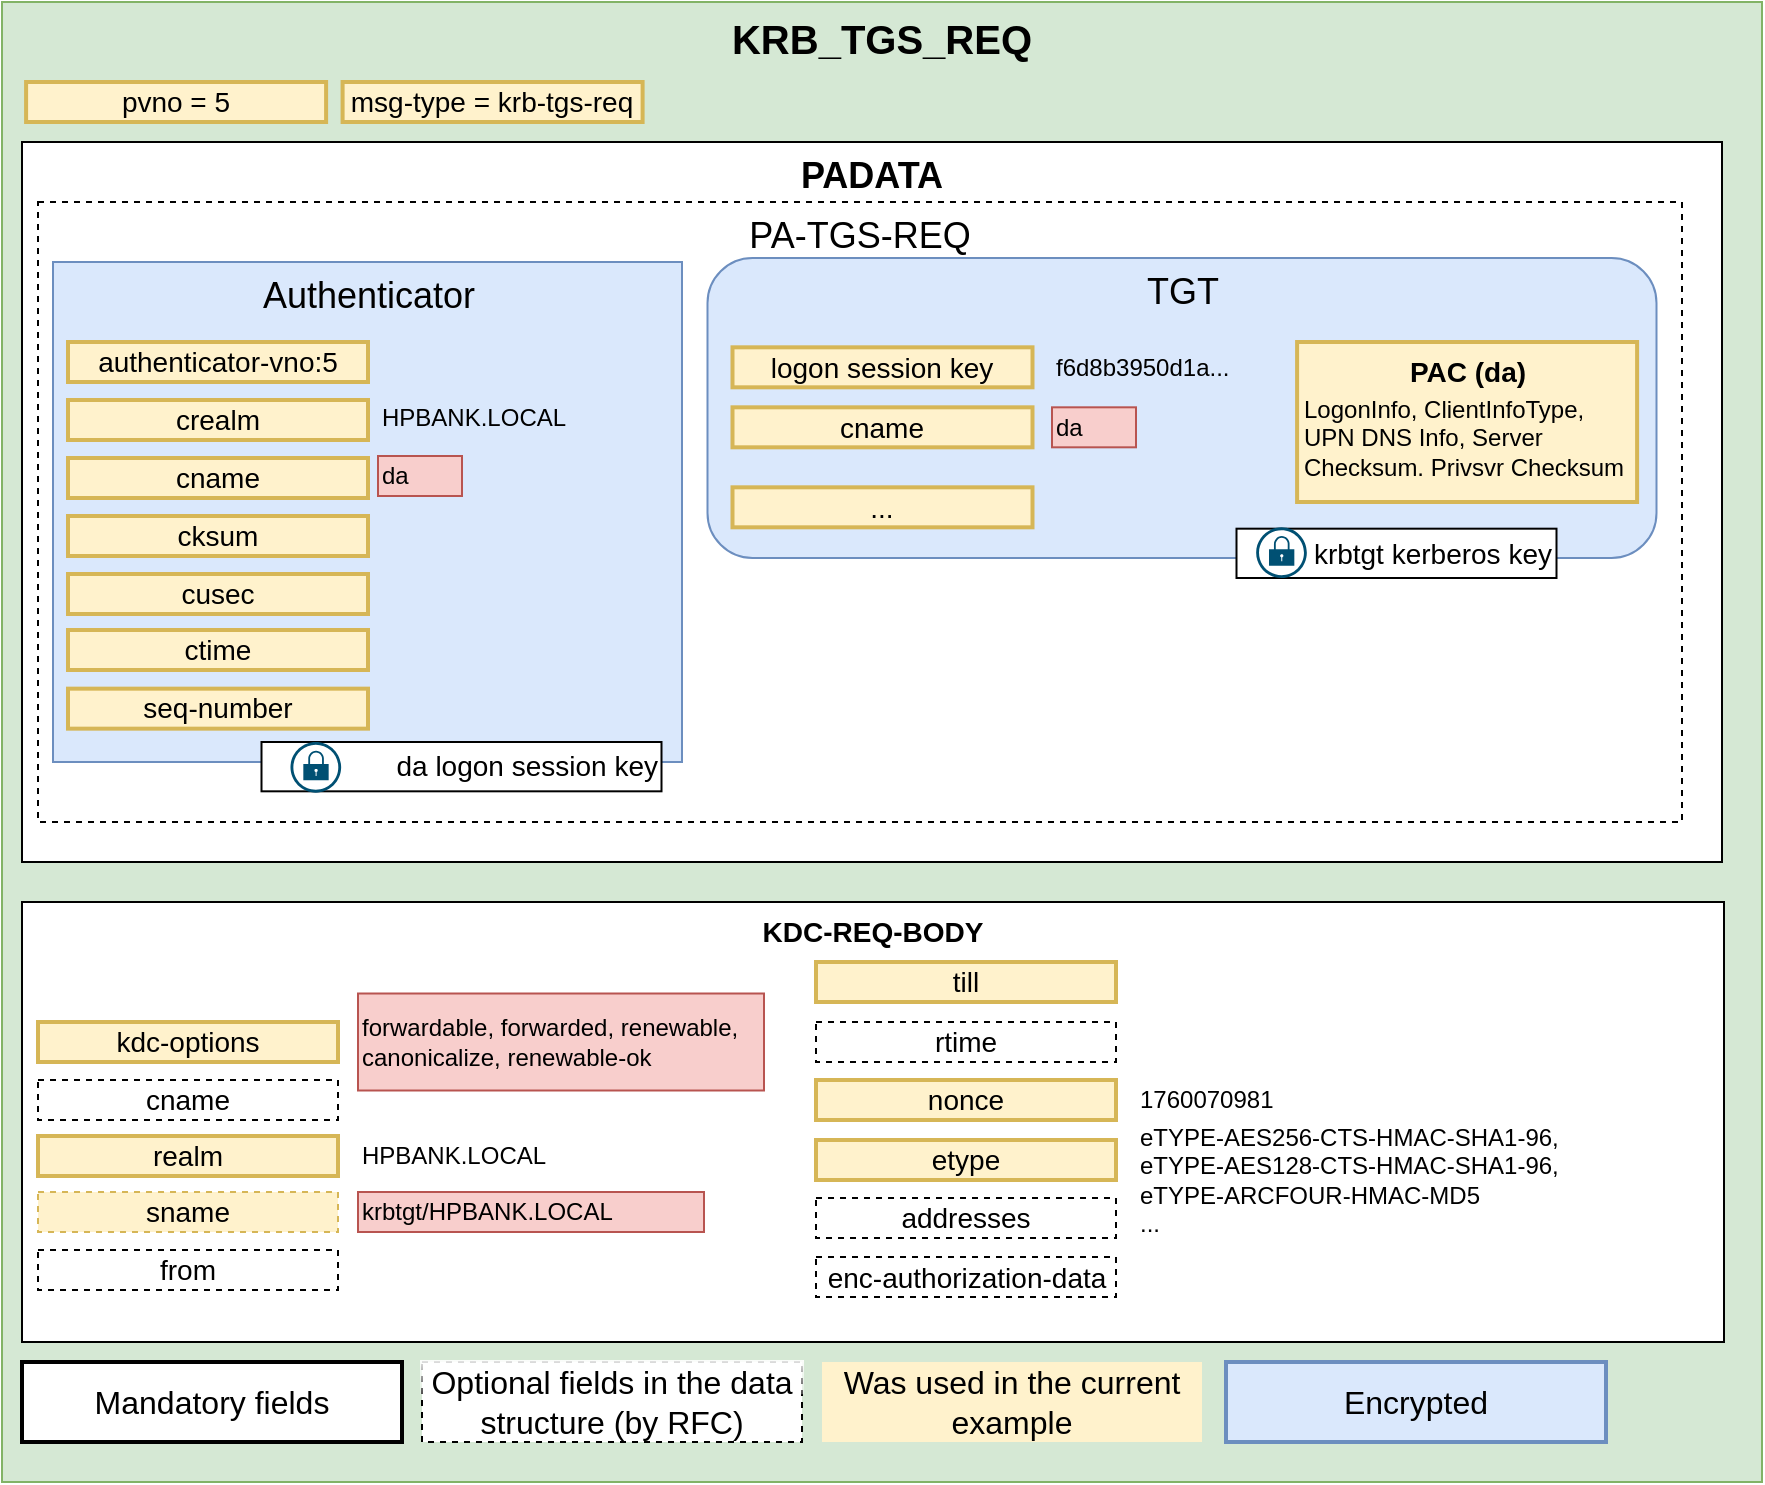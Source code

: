 <mxfile version="20.8.16" type="device"><diagram id="N02soGrRtOyZanOMdubN" name="Страница 1"><mxGraphModel dx="1451" dy="818" grid="1" gridSize="10" guides="1" tooltips="1" connect="1" arrows="1" fold="1" page="1" pageScale="1" pageWidth="827" pageHeight="1169" math="0" shadow="0"><root><mxCell id="0"/><mxCell id="1" parent="0"/><mxCell id="ev14uYIgox7HySIXr9Gj-22" value="KRB_TGS_REQ" style="rounded=0;whiteSpace=wrap;html=1;shadow=0;fontSize=20;fillColor=#d5e8d4;strokeColor=#82b366;verticalAlign=top;fontStyle=1" parent="1" vertex="1"><mxGeometry x="30" y="30" width="880" height="740" as="geometry"/></mxCell><mxCell id="qLcajK9TCWpP67K81OmP-1" value="PADATA" style="rounded=0;whiteSpace=wrap;html=1;fontSize=18;verticalAlign=top;fontStyle=1" parent="1" vertex="1"><mxGeometry x="40" y="100" width="850" height="360" as="geometry"/></mxCell><mxCell id="ev14uYIgox7HySIXr9Gj-2" value="KDC-REQ-BODY" style="rounded=0;whiteSpace=wrap;html=1;fontSize=14;verticalAlign=top;fontStyle=1" parent="1" vertex="1"><mxGeometry x="40" y="480" width="851" height="220" as="geometry"/></mxCell><mxCell id="ev14uYIgox7HySIXr9Gj-9" value="&lt;font style=&quot;font-size: 14px;&quot;&gt;kdc-options&lt;/font&gt;" style="rounded=0;whiteSpace=wrap;html=1;fontSize=14;strokeWidth=2;fillColor=#fff2cc;strokeColor=#d6b656;" parent="1" vertex="1"><mxGeometry x="48" y="540" width="150" height="20" as="geometry"/></mxCell><mxCell id="ev14uYIgox7HySIXr9Gj-10" value="&lt;font style=&quot;font-size: 14px;&quot;&gt;cname&lt;/font&gt;" style="rounded=0;whiteSpace=wrap;html=1;fontSize=14;dashed=1;" parent="1" vertex="1"><mxGeometry x="48" y="569" width="150" height="20" as="geometry"/></mxCell><mxCell id="ev14uYIgox7HySIXr9Gj-11" value="&lt;font style=&quot;font-size: 14px;&quot;&gt;realm&lt;/font&gt;" style="rounded=0;whiteSpace=wrap;html=1;fontSize=14;strokeWidth=2;fillColor=#fff2cc;strokeColor=#d6b656;" parent="1" vertex="1"><mxGeometry x="48" y="597" width="150" height="20" as="geometry"/></mxCell><mxCell id="ev14uYIgox7HySIXr9Gj-12" value="&lt;font style=&quot;font-size: 14px;&quot;&gt;sname&lt;/font&gt;" style="rounded=0;whiteSpace=wrap;html=1;fontSize=14;dashed=1;fillColor=#fff2cc;strokeColor=#d6b656;" parent="1" vertex="1"><mxGeometry x="48" y="625" width="150" height="20" as="geometry"/></mxCell><mxCell id="ev14uYIgox7HySIXr9Gj-13" value="&lt;font style=&quot;font-size: 14px;&quot;&gt;from&lt;/font&gt;" style="rounded=0;whiteSpace=wrap;html=1;fontSize=14;dashed=1;" parent="1" vertex="1"><mxGeometry x="48" y="654" width="150" height="20" as="geometry"/></mxCell><mxCell id="ev14uYIgox7HySIXr9Gj-14" value="&lt;font style=&quot;font-size: 14px;&quot;&gt;till&lt;/font&gt;" style="rounded=0;whiteSpace=wrap;html=1;fontSize=14;strokeWidth=2;fillColor=#fff2cc;strokeColor=#d6b656;" parent="1" vertex="1"><mxGeometry x="437" y="510" width="150" height="20" as="geometry"/></mxCell><mxCell id="ev14uYIgox7HySIXr9Gj-16" value="&lt;font style=&quot;font-size: 14px;&quot;&gt;rtime&lt;/font&gt;" style="rounded=0;whiteSpace=wrap;html=1;fontSize=14;dashed=1;" parent="1" vertex="1"><mxGeometry x="437" y="540" width="150" height="20" as="geometry"/></mxCell><mxCell id="ev14uYIgox7HySIXr9Gj-17" value="&lt;font style=&quot;font-size: 14px;&quot;&gt;nonce&lt;/font&gt;" style="rounded=0;whiteSpace=wrap;html=1;fontSize=14;strokeWidth=2;fillColor=#fff2cc;strokeColor=#d6b656;" parent="1" vertex="1"><mxGeometry x="437" y="569" width="150" height="20" as="geometry"/></mxCell><mxCell id="ev14uYIgox7HySIXr9Gj-18" value="&lt;font style=&quot;font-size: 14px;&quot;&gt;etype&lt;/font&gt;" style="rounded=0;whiteSpace=wrap;html=1;fontSize=14;strokeWidth=2;fillColor=#fff2cc;strokeColor=#d6b656;" parent="1" vertex="1"><mxGeometry x="437" y="599" width="150" height="20" as="geometry"/></mxCell><mxCell id="ev14uYIgox7HySIXr9Gj-19" value="&lt;font style=&quot;font-size: 14px;&quot;&gt;addresses&lt;/font&gt;" style="rounded=0;whiteSpace=wrap;html=1;fontSize=14;dashed=1;" parent="1" vertex="1"><mxGeometry x="437" y="628" width="150" height="20" as="geometry"/></mxCell><mxCell id="ev14uYIgox7HySIXr9Gj-20" value="&lt;font style=&quot;font-size: 14px;&quot;&gt;enc-authorization-data&lt;/font&gt;" style="rounded=0;html=1;fontSize=14;dashed=1;fillColor=none;strokeColor=default;" parent="1" vertex="1"><mxGeometry x="437" y="657.5" width="150" height="20" as="geometry"/></mxCell><mxCell id="qLcajK9TCWpP67K81OmP-5" value="forwardable, forwarded, renewable, canonicalize, renewable-ok" style="text;html=1;strokeColor=#b85450;fillColor=#f8cecc;align=left;verticalAlign=middle;whiteSpace=wrap;rounded=0;fontSize=12;" parent="1" vertex="1"><mxGeometry x="208" y="525.75" width="203" height="48.5" as="geometry"/></mxCell><mxCell id="qLcajK9TCWpP67K81OmP-7" value="HPBANK.LOCAL" style="text;html=1;strokeColor=none;fillColor=none;align=left;verticalAlign=middle;whiteSpace=wrap;rounded=0;fontSize=12;" parent="1" vertex="1"><mxGeometry x="208" y="597" width="140" height="20" as="geometry"/></mxCell><mxCell id="qLcajK9TCWpP67K81OmP-12" value="1760070981" style="text;html=1;strokeColor=none;fillColor=none;align=left;verticalAlign=middle;whiteSpace=wrap;rounded=0;fontSize=12;" parent="1" vertex="1"><mxGeometry x="597" y="569" width="140" height="20" as="geometry"/></mxCell><mxCell id="qLcajK9TCWpP67K81OmP-13" value="eTYPE-AES256-CTS-HMAC-SHA1-96,&amp;nbsp;&lt;br&gt;eTYPE-AES128-CTS-HMAC-SHA1-96, eTYPE-ARCFOUR-HMAC-MD5&lt;br&gt;..." style="text;whiteSpace=wrap;html=1;fontSize=12;" parent="1" vertex="1"><mxGeometry x="597" y="584" width="220" height="61" as="geometry"/></mxCell><mxCell id="qLcajK9TCWpP67K81OmP-15" value="&lt;font style=&quot;font-size: 18px;&quot;&gt;PA-TGS-REQ&lt;/font&gt;" style="text;whiteSpace=wrap;html=1;fontSize=16;strokeColor=default;dashed=1;align=center;verticalAlign=top;" parent="1" vertex="1"><mxGeometry x="48" y="130" width="822" height="310" as="geometry"/></mxCell><mxCell id="o_5ndfhMjhnVo2dNh8Ws-1" value="&lt;font style=&quot;font-size: 14px;&quot;&gt;pvno =&amp;nbsp;&lt;/font&gt;5" style="rounded=0;whiteSpace=wrap;html=1;fontSize=14;strokeWidth=2;fillColor=#fff2cc;strokeColor=#d6b656;" parent="1" vertex="1"><mxGeometry x="42.05" y="70" width="150" height="20" as="geometry"/></mxCell><mxCell id="o_5ndfhMjhnVo2dNh8Ws-2" value="&lt;font style=&quot;font-size: 14px;&quot;&gt;msg-type = krb-tgs-req&lt;/font&gt;" style="rounded=0;whiteSpace=wrap;html=1;fontSize=14;strokeWidth=2;fillColor=#fff2cc;strokeColor=#d6b656;" parent="1" vertex="1"><mxGeometry x="200.3" y="70" width="150" height="20" as="geometry"/></mxCell><mxCell id="o_5ndfhMjhnVo2dNh8Ws-11" value="&lt;font style=&quot;font-size: 18px;&quot;&gt;Authenticator&lt;/font&gt;" style="rounded=0;whiteSpace=wrap;html=1;labelBorderColor=none;strokeColor=#6c8ebf;verticalAlign=top;fillColor=#dae8fc;fontSize=18;" parent="1" vertex="1"><mxGeometry x="55.5" y="160" width="314.5" height="250" as="geometry"/></mxCell><mxCell id="o_5ndfhMjhnVo2dNh8Ws-12" value="da logon session key" style="rounded=0;whiteSpace=wrap;html=1;shadow=0;fontSize=14;fillColor=default;gradientColor=none;align=right;" parent="1" vertex="1"><mxGeometry x="159.75" y="400" width="200" height="24.66" as="geometry"/></mxCell><mxCell id="o_5ndfhMjhnVo2dNh8Ws-13" value="" style="sketch=0;points=[[0.5,0,0],[1,0.5,0],[0.5,1,0],[0,0.5,0],[0.145,0.145,0],[0.856,0.145,0],[0.855,0.856,0],[0.145,0.855,0]];verticalLabelPosition=bottom;html=1;verticalAlign=top;aspect=fixed;align=center;pointerEvents=1;shape=mxgraph.cisco19.lock;fillColor=#005073;strokeColor=none;gradientColor=none;shadow=0;fontSize=14;" parent="1" vertex="1"><mxGeometry x="174.24" y="400" width="25.34" height="25.34" as="geometry"/></mxCell><mxCell id="o_5ndfhMjhnVo2dNh8Ws-15" value="&lt;font style=&quot;font-size: 14px;&quot;&gt;authenticator-vno:5&lt;/font&gt;" style="rounded=0;whiteSpace=wrap;html=1;fontSize=14;strokeWidth=2;fillColor=#fff2cc;strokeColor=#d6b656;" parent="1" vertex="1"><mxGeometry x="63" y="200" width="150" height="20" as="geometry"/></mxCell><mxCell id="o_5ndfhMjhnVo2dNh8Ws-16" value="&lt;font style=&quot;font-size: 14px;&quot;&gt;crealm&lt;/font&gt;" style="rounded=0;whiteSpace=wrap;html=1;fontSize=14;strokeWidth=2;fillColor=#fff2cc;strokeColor=#d6b656;" parent="1" vertex="1"><mxGeometry x="63" y="229" width="150" height="20" as="geometry"/></mxCell><mxCell id="o_5ndfhMjhnVo2dNh8Ws-17" value="&lt;font style=&quot;font-size: 14px;&quot;&gt;cname&lt;/font&gt;" style="rounded=0;whiteSpace=wrap;html=1;fontSize=14;strokeWidth=2;fillColor=#fff2cc;strokeColor=#d6b656;" parent="1" vertex="1"><mxGeometry x="63" y="258" width="150" height="20" as="geometry"/></mxCell><mxCell id="o_5ndfhMjhnVo2dNh8Ws-18" value="&lt;font style=&quot;font-size: 14px;&quot;&gt;cksum&lt;/font&gt;" style="rounded=0;whiteSpace=wrap;html=1;fontSize=14;strokeWidth=2;fillColor=#fff2cc;strokeColor=#d6b656;" parent="1" vertex="1"><mxGeometry x="63" y="287" width="150" height="20" as="geometry"/></mxCell><mxCell id="o_5ndfhMjhnVo2dNh8Ws-19" value="&lt;font style=&quot;font-size: 14px;&quot;&gt;cusec&lt;/font&gt;" style="rounded=0;whiteSpace=wrap;html=1;fontSize=14;strokeWidth=2;fillColor=#fff2cc;strokeColor=#d6b656;" parent="1" vertex="1"><mxGeometry x="63" y="316" width="150" height="20" as="geometry"/></mxCell><mxCell id="o_5ndfhMjhnVo2dNh8Ws-20" value="&lt;font style=&quot;font-size: 14px;&quot;&gt;ctime&lt;/font&gt;" style="rounded=0;whiteSpace=wrap;html=1;fontSize=14;strokeWidth=2;labelBackgroundColor=none;fillColor=#fff2cc;strokeColor=#d6b656;" parent="1" vertex="1"><mxGeometry x="63" y="344" width="150" height="20" as="geometry"/></mxCell><mxCell id="o_5ndfhMjhnVo2dNh8Ws-21" value="&lt;font style=&quot;font-size: 14px;&quot;&gt;seq-number&lt;/font&gt;" style="rounded=0;whiteSpace=wrap;html=1;fontSize=14;strokeWidth=2;fillColor=#fff2cc;strokeColor=#d6b656;" parent="1" vertex="1"><mxGeometry x="63" y="373.33" width="150" height="20" as="geometry"/></mxCell><mxCell id="o_5ndfhMjhnVo2dNh8Ws-9" value="TGT" style="rounded=1;whiteSpace=wrap;html=1;labelBorderColor=none;strokeColor=#6c8ebf;verticalAlign=top;fillColor=#dae8fc;fontSize=18;" parent="1" vertex="1"><mxGeometry x="382.75" y="158" width="474.5" height="150" as="geometry"/></mxCell><mxCell id="ev14uYIgox7HySIXr9Gj-8" value="krbtgt kerberos key" style="rounded=0;whiteSpace=wrap;html=1;shadow=0;fontSize=14;fillColor=default;gradientColor=none;align=right;" parent="1" vertex="1"><mxGeometry x="647.25" y="293.34" width="160" height="24.66" as="geometry"/></mxCell><mxCell id="ev14uYIgox7HySIXr9Gj-4" value="" style="sketch=0;points=[[0.5,0,0],[1,0.5,0],[0.5,1,0],[0,0.5,0],[0.145,0.145,0],[0.856,0.145,0],[0.855,0.856,0],[0.145,0.855,0]];verticalLabelPosition=bottom;html=1;verticalAlign=top;aspect=fixed;align=center;pointerEvents=1;shape=mxgraph.cisco19.lock;fillColor=#005073;strokeColor=none;gradientColor=none;shadow=0;fontSize=14;" parent="1" vertex="1"><mxGeometry x="657.08" y="292.66" width="25.339" height="25.339" as="geometry"/></mxCell><mxCell id="o_5ndfhMjhnVo2dNh8Ws-23" value="HPBANK.LOCAL" style="text;html=1;strokeColor=none;fillColor=none;align=left;verticalAlign=middle;whiteSpace=wrap;rounded=0;fontSize=12;" parent="1" vertex="1"><mxGeometry x="218" y="228" width="249" height="20" as="geometry"/></mxCell><mxCell id="o_5ndfhMjhnVo2dNh8Ws-24" value="da" style="text;html=1;strokeColor=#b85450;fillColor=#f8cecc;align=left;verticalAlign=middle;whiteSpace=wrap;rounded=0;fontSize=12;" parent="1" vertex="1"><mxGeometry x="218" y="257" width="42" height="20" as="geometry"/></mxCell><mxCell id="o_5ndfhMjhnVo2dNh8Ws-35" value="krbtgt/HPBANK.LOCAL" style="text;html=1;strokeColor=#b85450;fillColor=#f8cecc;align=left;verticalAlign=middle;whiteSpace=wrap;rounded=0;fontSize=12;" parent="1" vertex="1"><mxGeometry x="208" y="625" width="173" height="20" as="geometry"/></mxCell><mxCell id="Jyo9Wf_Abiavt-Pb372G-1" value="Mandatory fields" style="rounded=0;whiteSpace=wrap;html=1;strokeColor=default;fontSize=16;strokeWidth=2;" parent="1" vertex="1"><mxGeometry x="40" y="710" width="190" height="40" as="geometry"/></mxCell><mxCell id="Jyo9Wf_Abiavt-Pb372G-2" value="Optional fields in the data structure (by RFC)" style="rounded=0;whiteSpace=wrap;html=1;strokeColor=default;fontSize=16;strokeWidth=1;dashed=1;fontStyle=0;glass=1;" parent="1" vertex="1"><mxGeometry x="240" y="710" width="190" height="40" as="geometry"/></mxCell><mxCell id="Jyo9Wf_Abiavt-Pb372G-3" value="Was used in the current example" style="rounded=0;whiteSpace=wrap;html=1;strokeColor=none;fontSize=16;strokeWidth=2;fillColor=#fff2cc;" parent="1" vertex="1"><mxGeometry x="440" y="710" width="190" height="40" as="geometry"/></mxCell><mxCell id="Jyo9Wf_Abiavt-Pb372G-4" value="Encrypted" style="rounded=0;whiteSpace=wrap;html=1;strokeColor=#6c8ebf;fontSize=16;strokeWidth=2;fillColor=#dae8fc;" parent="1" vertex="1"><mxGeometry x="642" y="710" width="190" height="40" as="geometry"/></mxCell><mxCell id="7CA49_r9JJLNGqHaUZzV-1" value="logon session key" style="rounded=0;whiteSpace=wrap;html=1;fontSize=14;strokeWidth=2;fillColor=#fff2cc;strokeColor=#d6b656;" parent="1" vertex="1"><mxGeometry x="395.25" y="202.66" width="150" height="20" as="geometry"/></mxCell><mxCell id="14arWBLfNTSlEMUsV2XQ-2" value="PAC (da)" style="rounded=0;whiteSpace=wrap;html=1;fontSize=14;strokeWidth=2;fillColor=#fff2cc;strokeColor=#d6b656;verticalAlign=top;fontStyle=1" parent="1" vertex="1"><mxGeometry x="677.55" y="200" width="170" height="80" as="geometry"/></mxCell><mxCell id="14arWBLfNTSlEMUsV2XQ-3" value="..." style="rounded=0;whiteSpace=wrap;html=1;fontSize=14;strokeWidth=2;fillColor=#fff2cc;strokeColor=#d6b656;" parent="1" vertex="1"><mxGeometry x="395.25" y="272.66" width="150" height="20" as="geometry"/></mxCell><mxCell id="H6FWLFVuZZFQ05gi0VKv-1" value="cname" style="rounded=0;whiteSpace=wrap;html=1;fontSize=14;strokeWidth=2;fillColor=#fff2cc;strokeColor=#d6b656;" parent="1" vertex="1"><mxGeometry x="395.25" y="232.66" width="150" height="20" as="geometry"/></mxCell><mxCell id="H6FWLFVuZZFQ05gi0VKv-2" value="da" style="text;html=1;strokeColor=#b85450;fillColor=#f8cecc;align=left;verticalAlign=middle;whiteSpace=wrap;rounded=0;fontSize=12;" parent="1" vertex="1"><mxGeometry x="555" y="232.66" width="42" height="20" as="geometry"/></mxCell><mxCell id="H6FWLFVuZZFQ05gi0VKv-3" value="LogonInfo, ClientInfoType, UPN DNS Info, Server Checksum. Privsvr Checksum" style="text;html=1;strokeColor=none;fillColor=none;align=left;verticalAlign=middle;whiteSpace=wrap;rounded=0;fontSize=12;" parent="1" vertex="1"><mxGeometry x="679.05" y="223" width="168.5" height="50" as="geometry"/></mxCell><mxCell id="_HKaDc1wopdRg13KBa3--1" value="f6d8b3950d1a..." style="text;html=1;strokeColor=none;fillColor=none;align=left;verticalAlign=middle;whiteSpace=wrap;rounded=0;fontSize=12;" parent="1" vertex="1"><mxGeometry x="555" y="203.0" width="140" height="20" as="geometry"/></mxCell></root></mxGraphModel></diagram></mxfile>